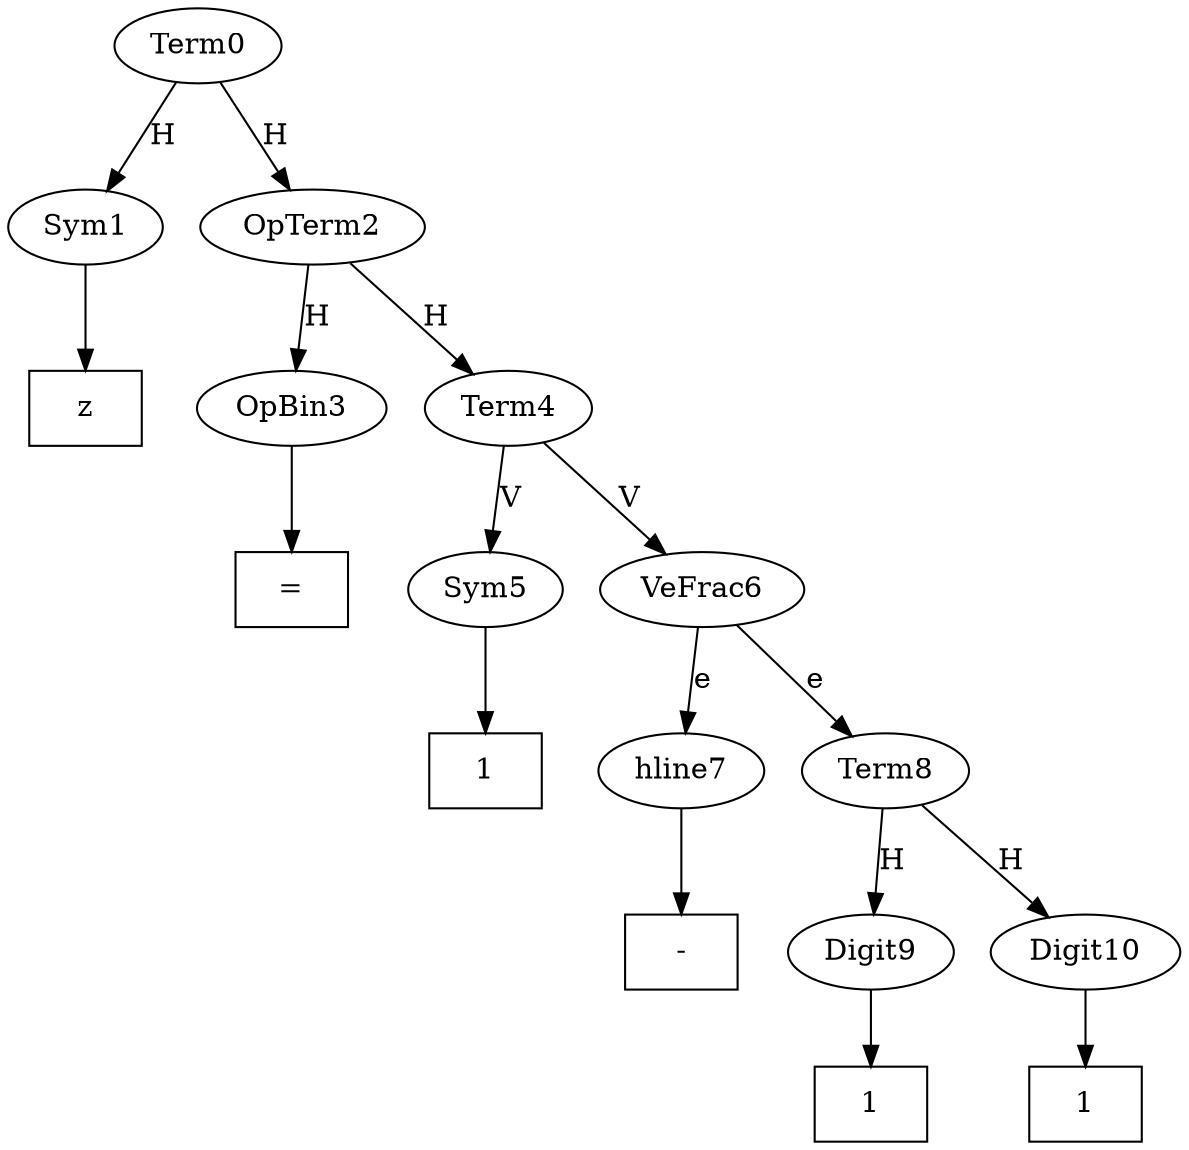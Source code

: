 digraph mathExp{
Term0 -> Sym1 [label=H]
Tz1 [shape=box,label="z"]
Sym1 -> Tz1
Term0 -> OpTerm2 [label=H]
OpTerm2 -> OpBin3 [label=H]
Te3 [shape=box,label="="]
OpBin3 -> Te3
OpTerm2 -> Term4 [label=H]
Term4 -> Sym5 [label=V]
T15 [shape=box,label="1"]
Sym5 -> T15
Term4 -> VeFrac6 [label=V]
VeFrac6 -> hline7 [label=e]
Tm7 [shape=box,label="-"]
hline7 -> Tm7
VeFrac6 -> Term8 [label=e]
Term8 -> Digit9 [label=H]
T19 [shape=box,label="1"]
Digit9 -> T19
Term8 -> Digit10 [label=H]
T110 [shape=box,label="1"]
Digit10 -> T110
}
